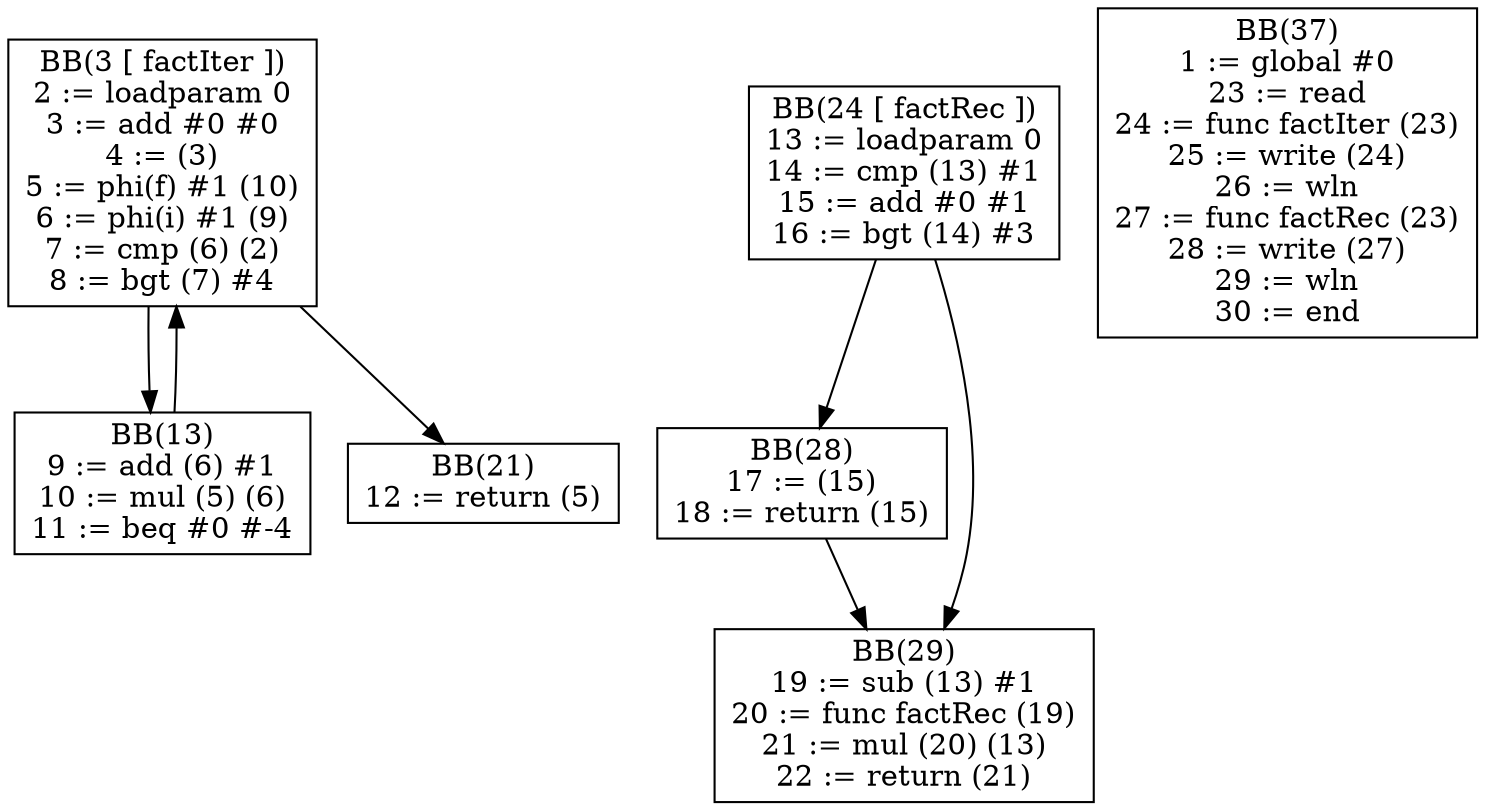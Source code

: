 digraph cfg {
BB3[shape = box, label = "BB(3 [ factIter ])\n" + "2 := loadparam 0\n" + "3 := add #0 #0\n" + "4 := (3)\n" + "5 := phi(f) #1 (10)\n" + "6 := phi(i) #1 (9)\n" + "7 := cmp (6) (2)\n" + "8 := bgt (7) #4\n"];
BB13[shape = box, label = "BB(13)\n" + "9 := add (6) #1\n" + "10 := mul (5) (6)\n" + "11 := beq #0 #-4\n"];
BB21[shape = box, label = "BB(21)\n" + "12 := return (5)\n"];
BB3 -> BB13;
BB3 -> BB21;
BB13 -> BB3;

BB24[shape = box, label = "BB(24 [ factRec ])\n" + "13 := loadparam 0\n" + "14 := cmp (13) #1\n" + "15 := add #0 #1\n" + "16 := bgt (14) #3\n"];
BB28[shape = box, label = "BB(28)\n" + "17 := (15)\n" + "18 := return (15)\n"];
BB29[shape = box, label = "BB(29)\n" + "19 := sub (13) #1\n" + "20 := func factRec (19)\n" + "21 := mul (20) (13)\n" + "22 := return (21)\n"];
BB24 -> BB28;
BB24 -> BB29;
BB28 -> BB29;

BB37[shape = box, label = "BB(37)\n" + "1 := global #0\n" + "23 := read\n" + "24 := func factIter (23)\n" + "25 := write (24)\n" + "26 := wln\n" + "27 := func factRec (23)\n" + "28 := write (27)\n" + "29 := wln\n" + "30 := end\n"];
}
